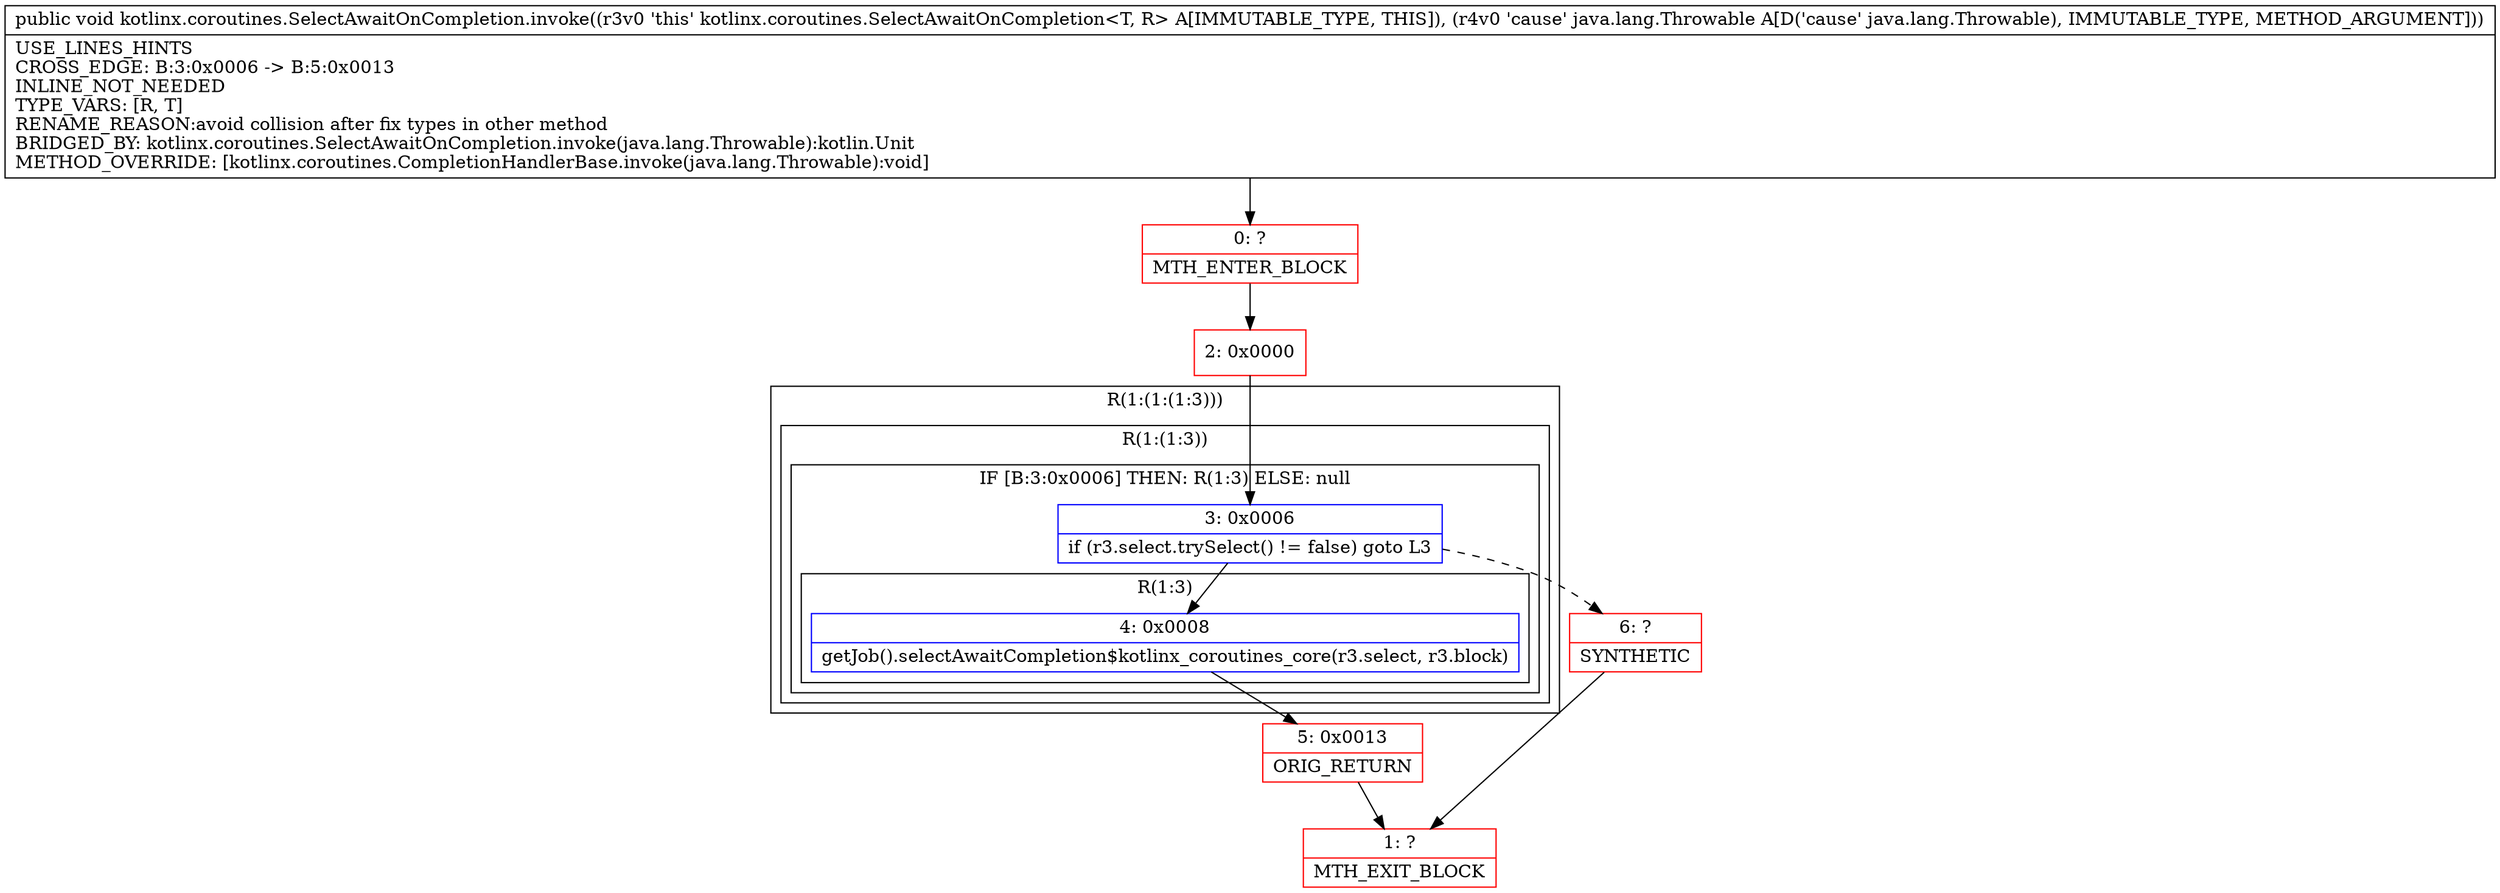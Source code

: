 digraph "CFG forkotlinx.coroutines.SelectAwaitOnCompletion.invoke(Ljava\/lang\/Throwable;)V" {
subgraph cluster_Region_379891358 {
label = "R(1:(1:(1:3)))";
node [shape=record,color=blue];
subgraph cluster_Region_523886277 {
label = "R(1:(1:3))";
node [shape=record,color=blue];
subgraph cluster_IfRegion_28517124 {
label = "IF [B:3:0x0006] THEN: R(1:3) ELSE: null";
node [shape=record,color=blue];
Node_3 [shape=record,label="{3\:\ 0x0006|if (r3.select.trySelect() != false) goto L3\l}"];
subgraph cluster_Region_917305141 {
label = "R(1:3)";
node [shape=record,color=blue];
Node_4 [shape=record,label="{4\:\ 0x0008|getJob().selectAwaitCompletion$kotlinx_coroutines_core(r3.select, r3.block)\l}"];
}
}
}
}
Node_0 [shape=record,color=red,label="{0\:\ ?|MTH_ENTER_BLOCK\l}"];
Node_2 [shape=record,color=red,label="{2\:\ 0x0000}"];
Node_5 [shape=record,color=red,label="{5\:\ 0x0013|ORIG_RETURN\l}"];
Node_1 [shape=record,color=red,label="{1\:\ ?|MTH_EXIT_BLOCK\l}"];
Node_6 [shape=record,color=red,label="{6\:\ ?|SYNTHETIC\l}"];
MethodNode[shape=record,label="{public void kotlinx.coroutines.SelectAwaitOnCompletion.invoke((r3v0 'this' kotlinx.coroutines.SelectAwaitOnCompletion\<T, R\> A[IMMUTABLE_TYPE, THIS]), (r4v0 'cause' java.lang.Throwable A[D('cause' java.lang.Throwable), IMMUTABLE_TYPE, METHOD_ARGUMENT]))  | USE_LINES_HINTS\lCROSS_EDGE: B:3:0x0006 \-\> B:5:0x0013\lINLINE_NOT_NEEDED\lTYPE_VARS: [R, T]\lRENAME_REASON:avoid collision after fix types in other method\lBRIDGED_BY: kotlinx.coroutines.SelectAwaitOnCompletion.invoke(java.lang.Throwable):kotlin.Unit\lMETHOD_OVERRIDE: [kotlinx.coroutines.CompletionHandlerBase.invoke(java.lang.Throwable):void]\l}"];
MethodNode -> Node_0;Node_3 -> Node_4;
Node_3 -> Node_6[style=dashed];
Node_4 -> Node_5;
Node_0 -> Node_2;
Node_2 -> Node_3;
Node_5 -> Node_1;
Node_6 -> Node_1;
}

